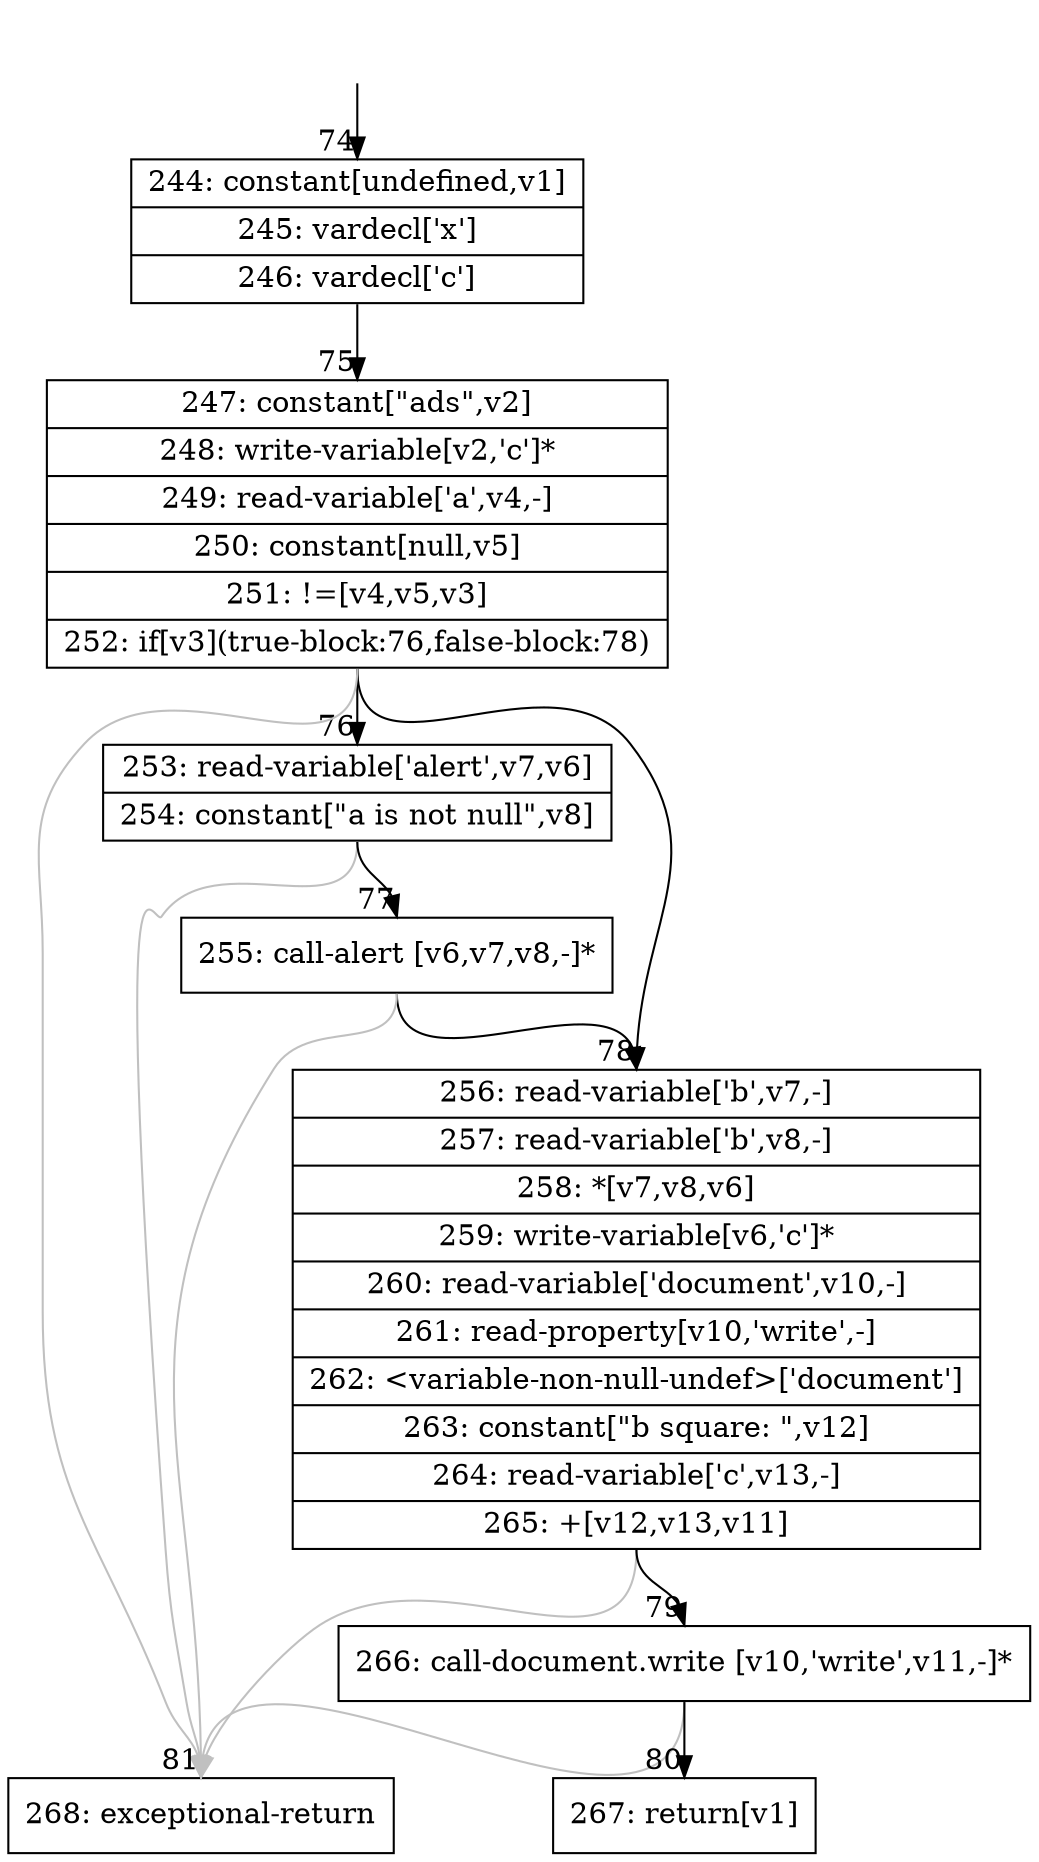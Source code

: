digraph {
rankdir="TD"
BB_entry7[shape=none,label=""];
BB_entry7 -> BB74 [tailport=s, headport=n, headlabel="    74"]
BB74 [shape=record label="{244: constant[undefined,v1]|245: vardecl['x']|246: vardecl['c']}" ] 
BB74 -> BB75 [tailport=s, headport=n, headlabel="      75"]
BB75 [shape=record label="{247: constant[\"ads\",v2]|248: write-variable[v2,'c']*|249: read-variable['a',v4,-]|250: constant[null,v5]|251: !=[v4,v5,v3]|252: if[v3](true-block:76,false-block:78)}" ] 
BB75 -> BB76 [tailport=s, headport=n, headlabel="      76"]
BB75 -> BB78 [tailport=s, headport=n, headlabel="      78"]
BB75 -> BB81 [tailport=s, headport=n, color=gray, headlabel="      81"]
BB76 [shape=record label="{253: read-variable['alert',v7,v6]|254: constant[\"a is not null\",v8]}" ] 
BB76 -> BB77 [tailport=s, headport=n, headlabel="      77"]
BB76 -> BB81 [tailport=s, headport=n, color=gray]
BB77 [shape=record label="{255: call-alert [v6,v7,v8,-]*}" ] 
BB77 -> BB78 [tailport=s, headport=n]
BB77 -> BB81 [tailport=s, headport=n, color=gray]
BB78 [shape=record label="{256: read-variable['b',v7,-]|257: read-variable['b',v8,-]|258: *[v7,v8,v6]|259: write-variable[v6,'c']*|260: read-variable['document',v10,-]|261: read-property[v10,'write',-]|262: \<variable-non-null-undef\>['document']|263: constant[\"b square: \",v12]|264: read-variable['c',v13,-]|265: +[v12,v13,v11]}" ] 
BB78 -> BB79 [tailport=s, headport=n, headlabel="      79"]
BB78 -> BB81 [tailport=s, headport=n, color=gray]
BB79 [shape=record label="{266: call-document.write [v10,'write',v11,-]*}" ] 
BB79 -> BB80 [tailport=s, headport=n, headlabel="      80"]
BB79 -> BB81 [tailport=s, headport=n, color=gray]
BB80 [shape=record label="{267: return[v1]}" ] 
BB81 [shape=record label="{268: exceptional-return}" ] 
//#$~ 143
}
